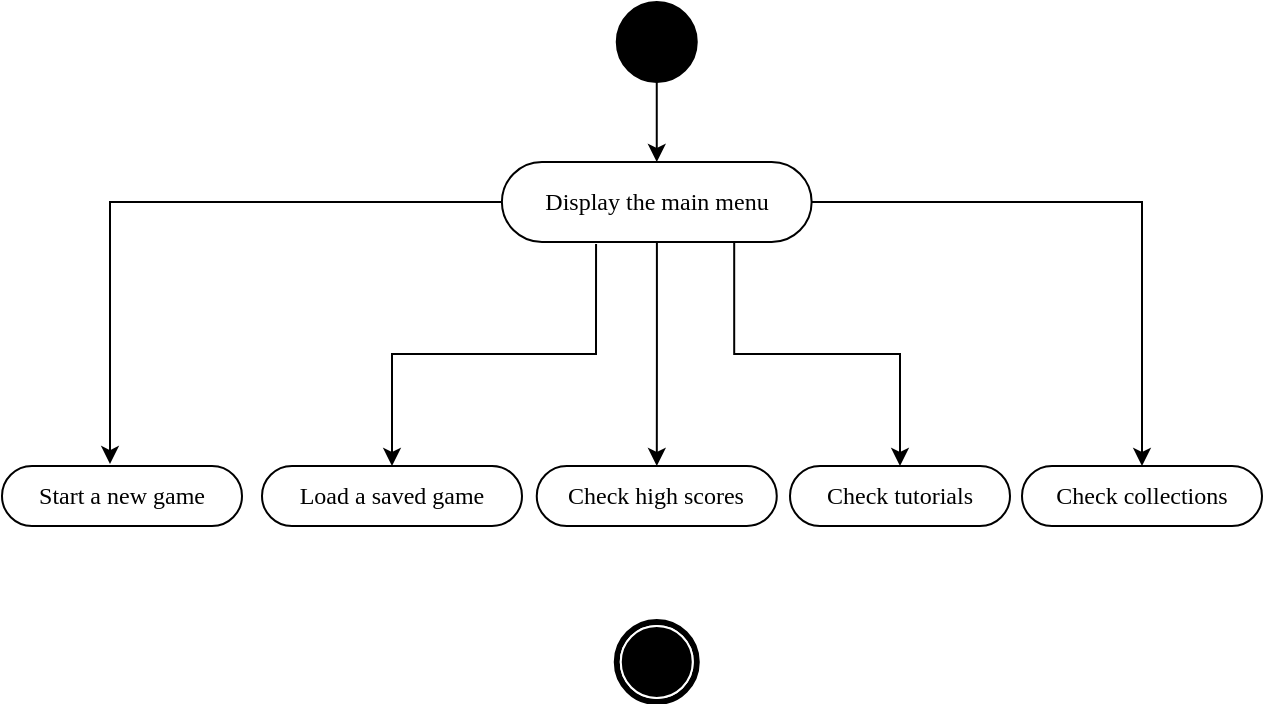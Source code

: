 <mxfile version="23.1.2" type="github">
  <diagram name="第 1 页" id="FssP3Ip4qqPRLk-bChkl">
    <mxGraphModel dx="2074" dy="3478" grid="1" gridSize="10" guides="1" tooltips="1" connect="1" arrows="1" fold="1" page="1" pageScale="1" pageWidth="827" pageHeight="1169" math="0" shadow="0">
      <root>
        <mxCell id="0" />
        <mxCell id="1" parent="0" />
        <mxCell id="DbM-j61znftE7jtC_Qi2-2" value="Start a new game" style="rounded=1;whiteSpace=wrap;html=1;shadow=0;comic=0;labelBackgroundColor=none;strokeWidth=1;fontFamily=Verdana;fontSize=12;align=center;arcSize=50;" vertex="1" parent="1">
          <mxGeometry x="20" y="-1768" width="120" height="30" as="geometry" />
        </mxCell>
        <mxCell id="DbM-j61znftE7jtC_Qi2-3" value="" style="edgeStyle=orthogonalEdgeStyle;rounded=0;orthogonalLoop=1;jettySize=auto;html=1;entryX=0.5;entryY=0;entryDx=0;entryDy=0;" edge="1" parent="1" source="DbM-j61znftE7jtC_Qi2-4" target="DbM-j61znftE7jtC_Qi2-7">
          <mxGeometry relative="1" as="geometry">
            <mxPoint x="342.25" y="-1930" as="targetPoint" />
          </mxGeometry>
        </mxCell>
        <mxCell id="DbM-j61znftE7jtC_Qi2-4" value="" style="ellipse;whiteSpace=wrap;html=1;rounded=0;shadow=0;comic=0;labelBackgroundColor=none;strokeWidth=1;fillColor=#000000;fontFamily=Verdana;fontSize=12;align=center;" vertex="1" parent="1">
          <mxGeometry x="327.38" y="-2000" width="40" height="40" as="geometry" />
        </mxCell>
        <mxCell id="DbM-j61znftE7jtC_Qi2-5" value="" style="shape=mxgraph.bpmn.shape;html=1;verticalLabelPosition=bottom;labelBackgroundColor=#ffffff;verticalAlign=top;perimeter=ellipsePerimeter;outline=end;symbol=terminate;rounded=0;shadow=0;comic=0;strokeWidth=1;fontFamily=Verdana;fontSize=12;align=center;" vertex="1" parent="1">
          <mxGeometry x="327.38" y="-1690" width="40" height="40" as="geometry" />
        </mxCell>
        <mxCell id="DbM-j61znftE7jtC_Qi2-12" value="" style="edgeStyle=orthogonalEdgeStyle;rounded=0;orthogonalLoop=1;jettySize=auto;html=1;" edge="1" parent="1" source="DbM-j61znftE7jtC_Qi2-7" target="DbM-j61znftE7jtC_Qi2-9">
          <mxGeometry relative="1" as="geometry" />
        </mxCell>
        <mxCell id="DbM-j61znftE7jtC_Qi2-14" value="" style="edgeStyle=orthogonalEdgeStyle;rounded=0;orthogonalLoop=1;jettySize=auto;html=1;entryX=0.5;entryY=0;entryDx=0;entryDy=0;" edge="1" parent="1" source="DbM-j61znftE7jtC_Qi2-7" target="DbM-j61znftE7jtC_Qi2-11">
          <mxGeometry relative="1" as="geometry">
            <mxPoint x="542.255" y="-1900" as="targetPoint" />
          </mxGeometry>
        </mxCell>
        <mxCell id="DbM-j61znftE7jtC_Qi2-16" value="" style="edgeStyle=orthogonalEdgeStyle;rounded=0;orthogonalLoop=1;jettySize=auto;html=1;entryX=0.45;entryY=-0.033;entryDx=0;entryDy=0;entryPerimeter=0;" edge="1" parent="1" source="DbM-j61znftE7jtC_Qi2-7" target="DbM-j61znftE7jtC_Qi2-2">
          <mxGeometry relative="1" as="geometry">
            <mxPoint x="189.95" y="-1900" as="targetPoint" />
          </mxGeometry>
        </mxCell>
        <mxCell id="DbM-j61znftE7jtC_Qi2-7" value="Display the main menu" style="rounded=1;whiteSpace=wrap;html=1;shadow=0;comic=0;labelBackgroundColor=none;strokeWidth=1;fontFamily=Verdana;fontSize=12;align=center;arcSize=50;" vertex="1" parent="1">
          <mxGeometry x="269.95" y="-1920" width="154.87" height="40" as="geometry" />
        </mxCell>
        <mxCell id="DbM-j61znftE7jtC_Qi2-8" value="Load a saved game" style="rounded=1;whiteSpace=wrap;html=1;shadow=0;comic=0;labelBackgroundColor=none;strokeWidth=1;fontFamily=Verdana;fontSize=12;align=center;arcSize=50;" vertex="1" parent="1">
          <mxGeometry x="150" y="-1768" width="130" height="30" as="geometry" />
        </mxCell>
        <mxCell id="DbM-j61znftE7jtC_Qi2-9" value="Check high scores" style="rounded=1;whiteSpace=wrap;html=1;shadow=0;comic=0;labelBackgroundColor=none;strokeWidth=1;fontFamily=Verdana;fontSize=12;align=center;arcSize=50;" vertex="1" parent="1">
          <mxGeometry x="287.38" y="-1768" width="120" height="30" as="geometry" />
        </mxCell>
        <mxCell id="DbM-j61znftE7jtC_Qi2-10" value="Check tutorials" style="rounded=1;whiteSpace=wrap;html=1;shadow=0;comic=0;labelBackgroundColor=none;strokeWidth=1;fontFamily=Verdana;fontSize=12;align=center;arcSize=50;" vertex="1" parent="1">
          <mxGeometry x="414" y="-1768" width="110" height="30" as="geometry" />
        </mxCell>
        <mxCell id="DbM-j61znftE7jtC_Qi2-11" value="Check collections" style="rounded=1;whiteSpace=wrap;html=1;shadow=0;comic=0;labelBackgroundColor=none;strokeWidth=1;fontFamily=Verdana;fontSize=12;align=center;arcSize=50;" vertex="1" parent="1">
          <mxGeometry x="530" y="-1768" width="120" height="30" as="geometry" />
        </mxCell>
        <mxCell id="DbM-j61znftE7jtC_Qi2-17" value="" style="edgeStyle=orthogonalEdgeStyle;rounded=0;orthogonalLoop=1;jettySize=auto;html=1;entryX=0.5;entryY=0;entryDx=0;entryDy=0;exitX=0.304;exitY=1.025;exitDx=0;exitDy=0;exitPerimeter=0;" edge="1" parent="1" source="DbM-j61znftE7jtC_Qi2-7" target="DbM-j61znftE7jtC_Qi2-8">
          <mxGeometry relative="1" as="geometry">
            <mxPoint x="300" y="-1860" as="sourcePoint" />
            <mxPoint x="140" y="-1719" as="targetPoint" />
          </mxGeometry>
        </mxCell>
        <mxCell id="DbM-j61znftE7jtC_Qi2-18" value="" style="edgeStyle=orthogonalEdgeStyle;rounded=0;orthogonalLoop=1;jettySize=auto;html=1;exitX=0.75;exitY=1;exitDx=0;exitDy=0;entryX=0.5;entryY=0;entryDx=0;entryDy=0;" edge="1" parent="1" source="DbM-j61znftE7jtC_Qi2-7" target="DbM-j61znftE7jtC_Qi2-10">
          <mxGeometry relative="1" as="geometry">
            <mxPoint x="562" y="-1880" as="sourcePoint" />
            <mxPoint x="480" y="-1800" as="targetPoint" />
          </mxGeometry>
        </mxCell>
      </root>
    </mxGraphModel>
  </diagram>
</mxfile>
